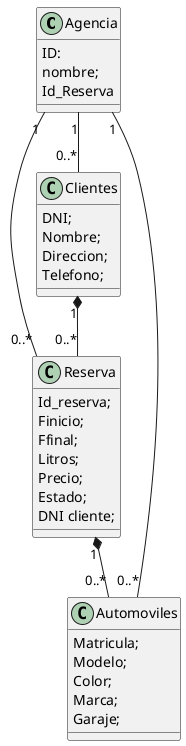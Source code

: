 @startuml
'https://plantuml.com/sequence-diagram
class Agencia{
ID:
nombre;
Id_Reserva
}

class Reserva {
Id_reserva;
Finicio;
Ffinal;
Litros;
Precio;
Estado;
DNI cliente;
}


class Automoviles{
Matricula;
Modelo;
Color;
Marca;
Garaje;

}
class Clientes {
DNI;
Nombre;
Direccion;
Telefono;
}
Agencia "1"-- "0..*" Reserva
Clientes "1" *-- "0..*"Reserva
Reserva "1"*--"0..*"  Automoviles
Agencia "1"--"0..*"  Automoviles
Agencia "1"--"0..*"   Clientes
@enduml